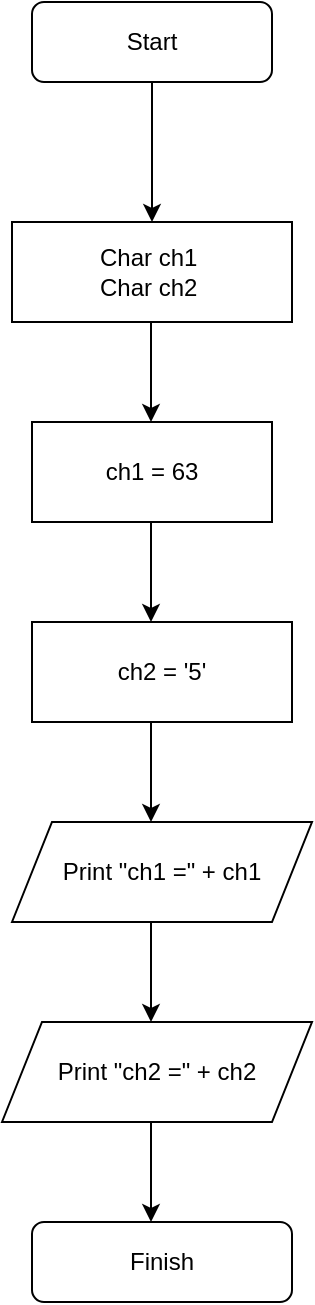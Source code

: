 <mxfile>
    <diagram id="7c0rfl-QxTaFkEYwrTqn" name="Page-1">
        <mxGraphModel dx="1429" dy="757" grid="1" gridSize="10" guides="1" tooltips="1" connect="1" arrows="1" fold="1" page="1" pageScale="1" pageWidth="850" pageHeight="1100" math="0" shadow="0">
            <root>
                <mxCell id="0"/>
                <mxCell id="1" parent="0"/>
                <mxCell id="2" value="Start" style="rounded=1;whiteSpace=wrap;html=1;" vertex="1" parent="1">
                    <mxGeometry x="350" y="10" width="120" height="40" as="geometry"/>
                </mxCell>
                <mxCell id="3" value="" style="endArrow=classic;html=1;exitX=0.5;exitY=1;exitDx=0;exitDy=0;" edge="1" parent="1" source="2">
                    <mxGeometry width="50" height="50" relative="1" as="geometry">
                        <mxPoint x="400" y="120" as="sourcePoint"/>
                        <mxPoint x="410" y="120" as="targetPoint"/>
                    </mxGeometry>
                </mxCell>
                <mxCell id="5" value="Char ch1&amp;nbsp;&lt;br&gt;Char ch2&amp;nbsp;" style="rounded=0;whiteSpace=wrap;html=1;" vertex="1" parent="1">
                    <mxGeometry x="340" y="120" width="140" height="50" as="geometry"/>
                </mxCell>
                <mxCell id="6" value="" style="endArrow=classic;html=1;exitX=0.5;exitY=1;exitDx=0;exitDy=0;" edge="1" parent="1">
                    <mxGeometry width="50" height="50" relative="1" as="geometry">
                        <mxPoint x="409.5" y="170" as="sourcePoint"/>
                        <mxPoint x="409.5" y="220" as="targetPoint"/>
                    </mxGeometry>
                </mxCell>
                <mxCell id="7" value="ch1 = 63" style="rounded=0;whiteSpace=wrap;html=1;" vertex="1" parent="1">
                    <mxGeometry x="350" y="220" width="120" height="50" as="geometry"/>
                </mxCell>
                <mxCell id="8" value="" style="endArrow=classic;html=1;exitX=0.5;exitY=1;exitDx=0;exitDy=0;" edge="1" parent="1">
                    <mxGeometry width="50" height="50" relative="1" as="geometry">
                        <mxPoint x="409.5" y="270" as="sourcePoint"/>
                        <mxPoint x="409.5" y="320" as="targetPoint"/>
                    </mxGeometry>
                </mxCell>
                <mxCell id="9" value="ch2 = '5'" style="rounded=0;whiteSpace=wrap;html=1;" vertex="1" parent="1">
                    <mxGeometry x="350" y="320" width="130" height="50" as="geometry"/>
                </mxCell>
                <mxCell id="10" value="" style="endArrow=classic;html=1;exitX=0.5;exitY=1;exitDx=0;exitDy=0;" edge="1" parent="1">
                    <mxGeometry width="50" height="50" relative="1" as="geometry">
                        <mxPoint x="409.5" y="370" as="sourcePoint"/>
                        <mxPoint x="409.5" y="420" as="targetPoint"/>
                    </mxGeometry>
                </mxCell>
                <mxCell id="11" value="Print &quot;ch1 =&quot; + ch1" style="shape=parallelogram;perimeter=parallelogramPerimeter;whiteSpace=wrap;html=1;fixedSize=1;" vertex="1" parent="1">
                    <mxGeometry x="340" y="420" width="150" height="50" as="geometry"/>
                </mxCell>
                <mxCell id="12" value="" style="endArrow=classic;html=1;exitX=0.5;exitY=1;exitDx=0;exitDy=0;" edge="1" parent="1">
                    <mxGeometry width="50" height="50" relative="1" as="geometry">
                        <mxPoint x="409.5" y="470" as="sourcePoint"/>
                        <mxPoint x="409.5" y="520" as="targetPoint"/>
                    </mxGeometry>
                </mxCell>
                <mxCell id="13" value="Print &quot;ch2 =&quot; + ch2" style="shape=parallelogram;perimeter=parallelogramPerimeter;whiteSpace=wrap;html=1;fixedSize=1;" vertex="1" parent="1">
                    <mxGeometry x="335" y="520" width="155" height="50" as="geometry"/>
                </mxCell>
                <mxCell id="14" value="" style="endArrow=classic;html=1;exitX=0.5;exitY=1;exitDx=0;exitDy=0;" edge="1" parent="1">
                    <mxGeometry width="50" height="50" relative="1" as="geometry">
                        <mxPoint x="409.5" y="570" as="sourcePoint"/>
                        <mxPoint x="409.5" y="620" as="targetPoint"/>
                    </mxGeometry>
                </mxCell>
                <mxCell id="15" value="Finish" style="rounded=1;whiteSpace=wrap;html=1;" vertex="1" parent="1">
                    <mxGeometry x="350" y="620" width="130" height="40" as="geometry"/>
                </mxCell>
            </root>
        </mxGraphModel>
    </diagram>
</mxfile>